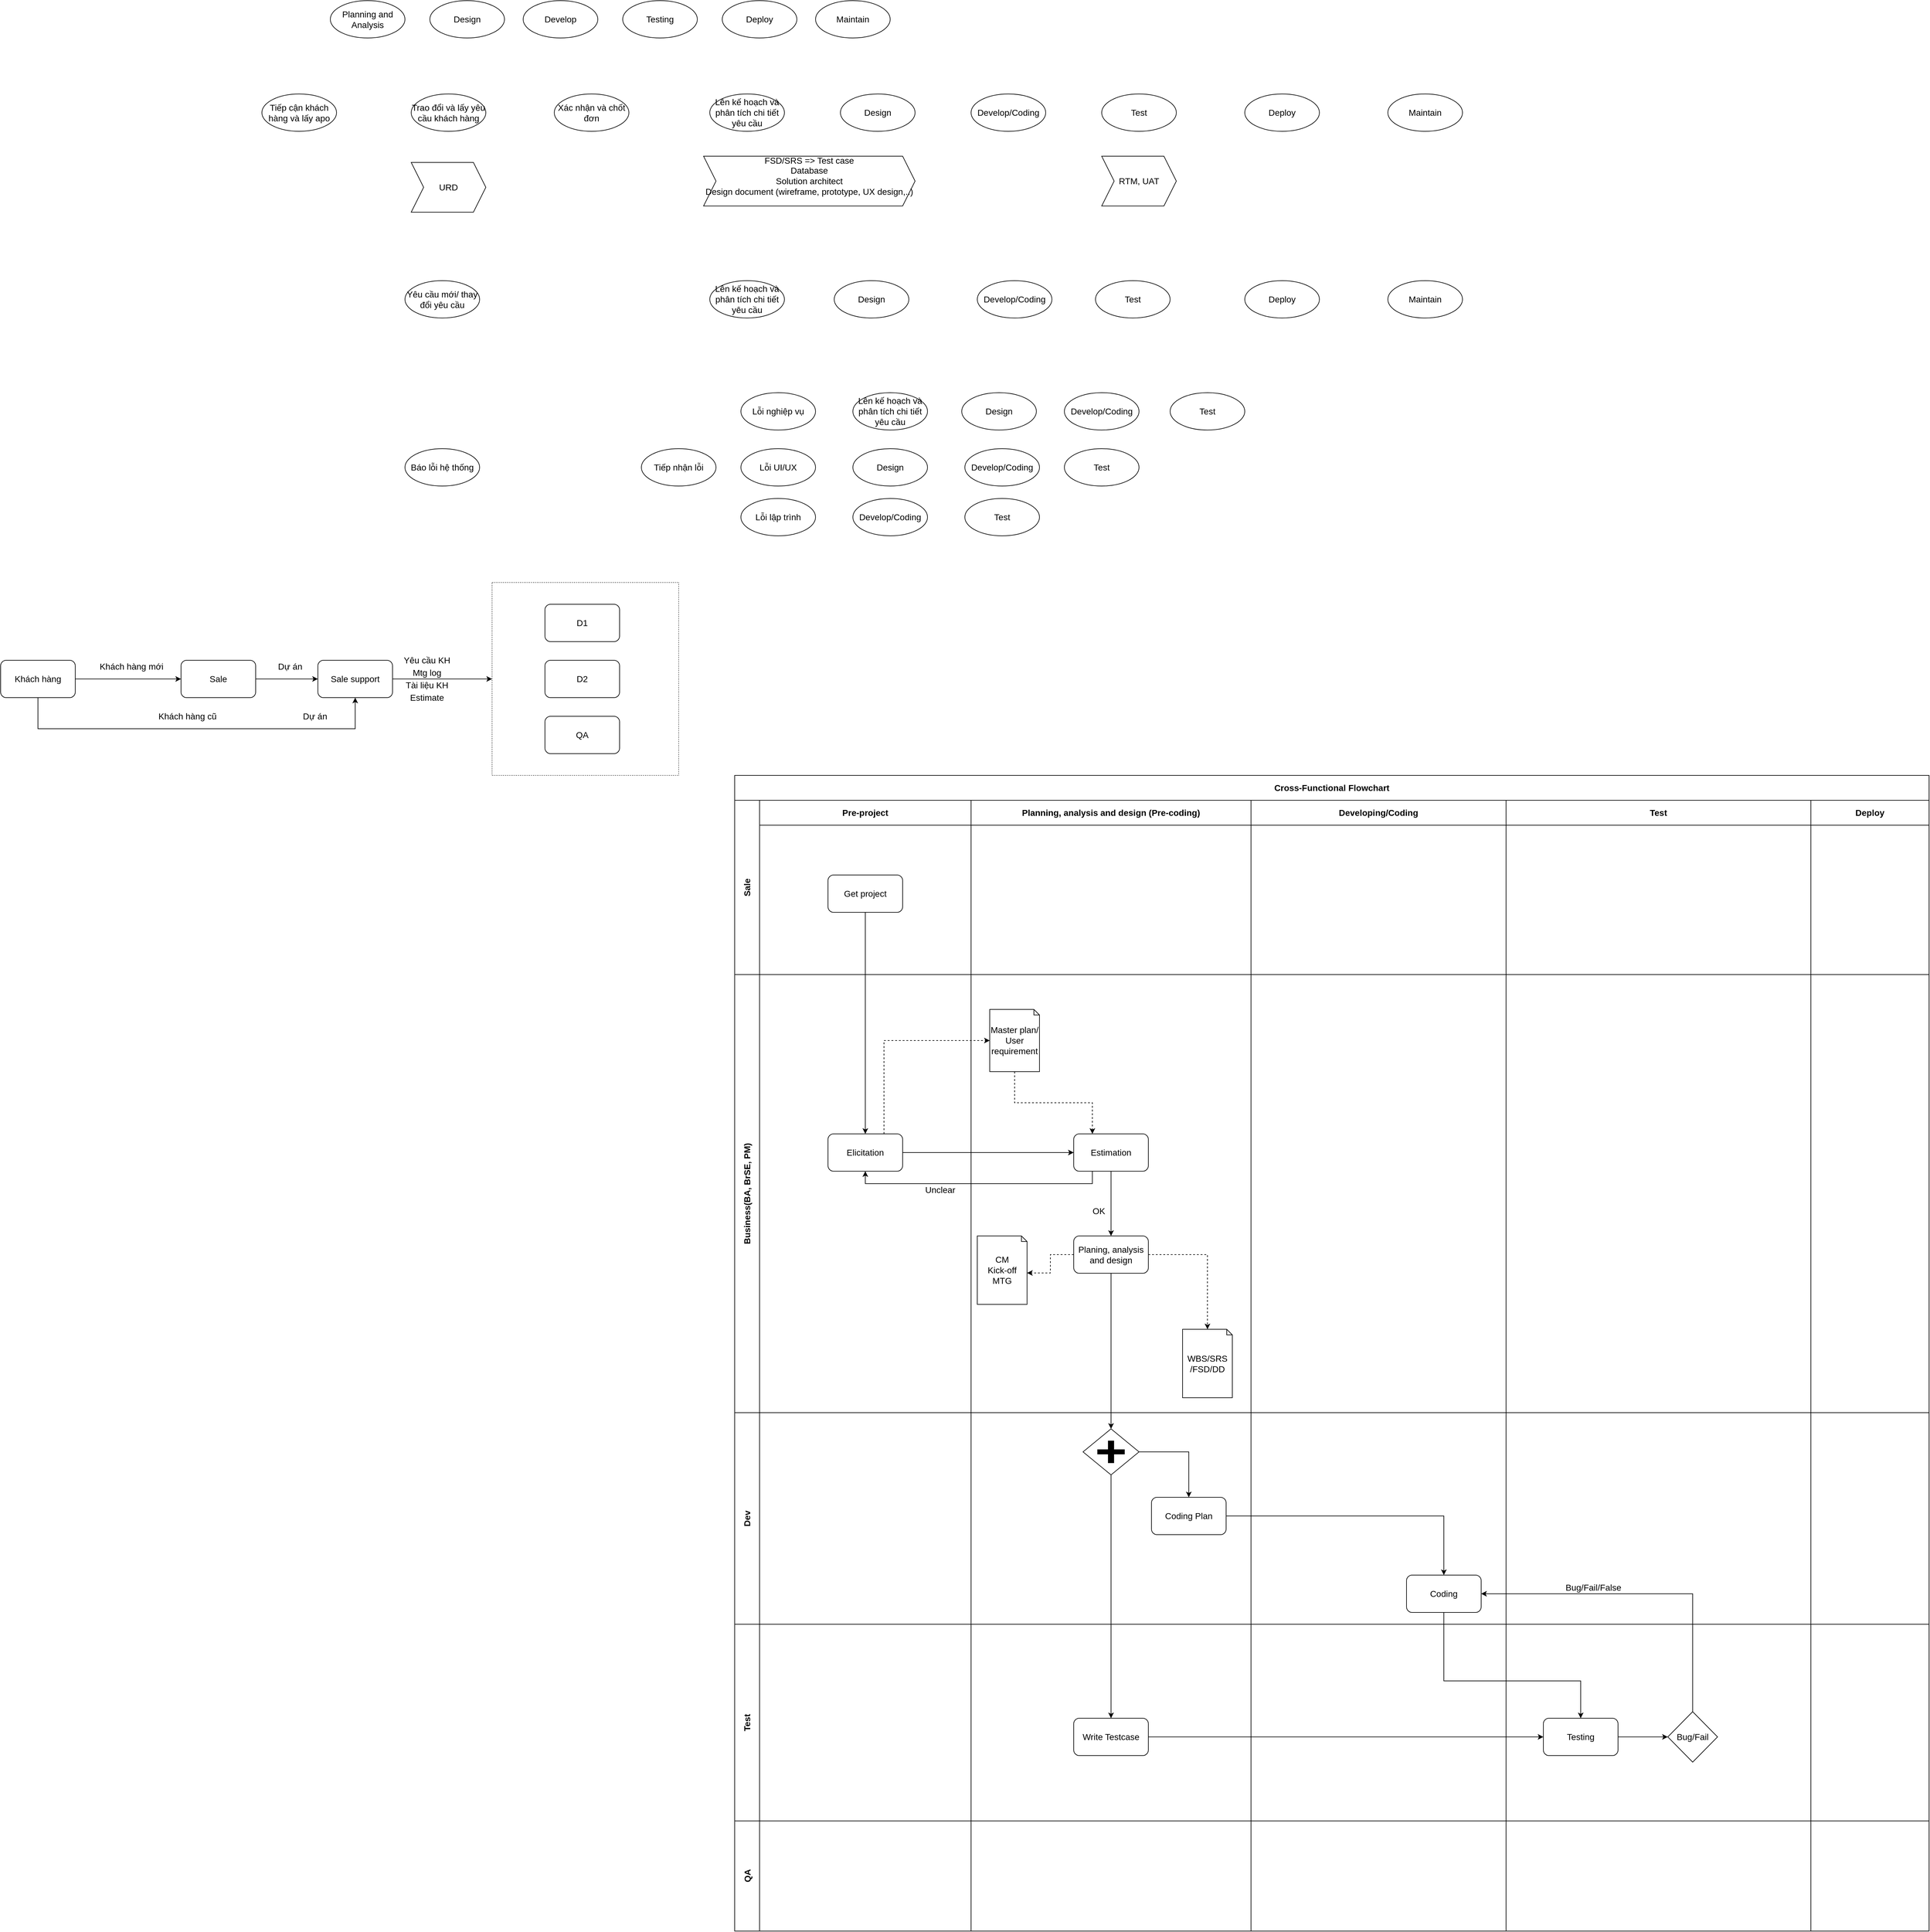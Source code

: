 <mxfile version="14.6.1" type="github">
  <diagram id="8TFS_j_TLSls43iOxlS7" name="Page-1">
    <mxGraphModel dx="2881" dy="1134" grid="1" gridSize="10" guides="1" tooltips="1" connect="1" arrows="1" fold="1" page="1" pageScale="1" pageWidth="850" pageHeight="1100" math="0" shadow="0">
      <root>
        <mxCell id="0" />
        <mxCell id="1" parent="0" />
        <mxCell id="TRFz6pvbhrQaGWIsWs6O-2" value="Planning and Analysis" style="ellipse;whiteSpace=wrap;html=1;fontSize=14;" parent="1" vertex="1">
          <mxGeometry x="140" y="100" width="120" height="60" as="geometry" />
        </mxCell>
        <mxCell id="TRFz6pvbhrQaGWIsWs6O-4" value="Design" style="ellipse;whiteSpace=wrap;html=1;fontSize=14;" parent="1" vertex="1">
          <mxGeometry x="300" y="100" width="120" height="60" as="geometry" />
        </mxCell>
        <mxCell id="TRFz6pvbhrQaGWIsWs6O-5" value="Develop" style="ellipse;whiteSpace=wrap;html=1;fontSize=14;" parent="1" vertex="1">
          <mxGeometry x="450" y="100" width="120" height="60" as="geometry" />
        </mxCell>
        <mxCell id="TRFz6pvbhrQaGWIsWs6O-6" value="Testing" style="ellipse;whiteSpace=wrap;html=1;fontSize=14;" parent="1" vertex="1">
          <mxGeometry x="610" y="100" width="120" height="60" as="geometry" />
        </mxCell>
        <mxCell id="TRFz6pvbhrQaGWIsWs6O-7" value="Deploy" style="ellipse;whiteSpace=wrap;html=1;fontSize=14;" parent="1" vertex="1">
          <mxGeometry x="770" y="100" width="120" height="60" as="geometry" />
        </mxCell>
        <mxCell id="TRFz6pvbhrQaGWIsWs6O-8" value="Maintain" style="ellipse;whiteSpace=wrap;html=1;fontSize=14;" parent="1" vertex="1">
          <mxGeometry x="920" y="100" width="120" height="60" as="geometry" />
        </mxCell>
        <mxCell id="TRFz6pvbhrQaGWIsWs6O-9" value="Tiếp cận khách hàng và lấy apo" style="ellipse;whiteSpace=wrap;html=1;fontSize=14;" parent="1" vertex="1">
          <mxGeometry x="30" y="250" width="120" height="60" as="geometry" />
        </mxCell>
        <mxCell id="TRFz6pvbhrQaGWIsWs6O-10" value="Trao đổi và lấy yêu cầu khách hàng" style="ellipse;whiteSpace=wrap;html=1;fontSize=14;" parent="1" vertex="1">
          <mxGeometry x="270" y="250" width="120" height="60" as="geometry" />
        </mxCell>
        <mxCell id="TRFz6pvbhrQaGWIsWs6O-11" value="URD" style="shape=step;perimeter=stepPerimeter;whiteSpace=wrap;html=1;fixedSize=1;fontSize=14;" parent="1" vertex="1">
          <mxGeometry x="270" y="360" width="120" height="80" as="geometry" />
        </mxCell>
        <mxCell id="TRFz6pvbhrQaGWIsWs6O-12" value="Xác nhận và chốt đơn" style="ellipse;whiteSpace=wrap;html=1;fontSize=14;" parent="1" vertex="1">
          <mxGeometry x="500" y="250" width="120" height="60" as="geometry" />
        </mxCell>
        <mxCell id="TRFz6pvbhrQaGWIsWs6O-14" value="Lên kế hoạch và phân tích chi tiết yêu cầu" style="ellipse;whiteSpace=wrap;html=1;fontSize=14;" parent="1" vertex="1">
          <mxGeometry x="750" y="250" width="120" height="60" as="geometry" />
        </mxCell>
        <mxCell id="TRFz6pvbhrQaGWIsWs6O-15" value="Design" style="ellipse;whiteSpace=wrap;html=1;fontSize=14;" parent="1" vertex="1">
          <mxGeometry x="960" y="250" width="120" height="60" as="geometry" />
        </mxCell>
        <mxCell id="TRFz6pvbhrQaGWIsWs6O-16" value="&lt;span style=&quot;font-size: 14px;&quot;&gt;FSD/SRS =&amp;gt; Test case&lt;br style=&quot;font-size: 14px;&quot;&gt;Database&lt;br style=&quot;font-size: 14px;&quot;&gt;Solution architect&lt;br style=&quot;font-size: 14px;&quot;&gt;Design document (wireframe, prototype, UX design,..)&lt;br style=&quot;font-size: 14px;&quot;&gt;&lt;br style=&quot;font-size: 14px;&quot;&gt;&lt;/span&gt;" style="shape=step;perimeter=stepPerimeter;whiteSpace=wrap;html=1;fixedSize=1;fontSize=14;" parent="1" vertex="1">
          <mxGeometry x="740" y="350" width="340" height="80" as="geometry" />
        </mxCell>
        <mxCell id="TRFz6pvbhrQaGWIsWs6O-17" value="Develop/Coding" style="ellipse;whiteSpace=wrap;html=1;fontSize=14;" parent="1" vertex="1">
          <mxGeometry x="1170" y="250" width="120" height="60" as="geometry" />
        </mxCell>
        <mxCell id="TRFz6pvbhrQaGWIsWs6O-18" value="Test" style="ellipse;whiteSpace=wrap;html=1;fontSize=14;" parent="1" vertex="1">
          <mxGeometry x="1380" y="250" width="120" height="60" as="geometry" />
        </mxCell>
        <mxCell id="TRFz6pvbhrQaGWIsWs6O-20" value="RTM, UAT" style="shape=step;perimeter=stepPerimeter;whiteSpace=wrap;html=1;fixedSize=1;fontSize=14;" parent="1" vertex="1">
          <mxGeometry x="1380" y="350" width="120" height="80" as="geometry" />
        </mxCell>
        <mxCell id="TRFz6pvbhrQaGWIsWs6O-21" value="Deploy" style="ellipse;whiteSpace=wrap;html=1;fontSize=14;" parent="1" vertex="1">
          <mxGeometry x="1610" y="250" width="120" height="60" as="geometry" />
        </mxCell>
        <mxCell id="TRFz6pvbhrQaGWIsWs6O-22" value="Maintain" style="ellipse;whiteSpace=wrap;html=1;fontSize=14;" parent="1" vertex="1">
          <mxGeometry x="1840" y="250" width="120" height="60" as="geometry" />
        </mxCell>
        <mxCell id="TRFz6pvbhrQaGWIsWs6O-23" value="Yêu cầu mới/ thay đổi yêu cầu" style="ellipse;whiteSpace=wrap;html=1;fontSize=14;" parent="1" vertex="1">
          <mxGeometry x="260" y="550" width="120" height="60" as="geometry" />
        </mxCell>
        <mxCell id="TRFz6pvbhrQaGWIsWs6O-24" value="Lên kế hoạch và phân tích chi tiết yêu cầu" style="ellipse;whiteSpace=wrap;html=1;fontSize=14;" parent="1" vertex="1">
          <mxGeometry x="750" y="550" width="120" height="60" as="geometry" />
        </mxCell>
        <mxCell id="TRFz6pvbhrQaGWIsWs6O-26" value="Design" style="ellipse;whiteSpace=wrap;html=1;fontSize=14;" parent="1" vertex="1">
          <mxGeometry x="950" y="550" width="120" height="60" as="geometry" />
        </mxCell>
        <mxCell id="TRFz6pvbhrQaGWIsWs6O-27" value="Develop/Coding" style="ellipse;whiteSpace=wrap;html=1;fontSize=14;" parent="1" vertex="1">
          <mxGeometry x="1180" y="550" width="120" height="60" as="geometry" />
        </mxCell>
        <mxCell id="TRFz6pvbhrQaGWIsWs6O-28" value="Test" style="ellipse;whiteSpace=wrap;html=1;fontSize=14;" parent="1" vertex="1">
          <mxGeometry x="1370" y="550" width="120" height="60" as="geometry" />
        </mxCell>
        <mxCell id="TRFz6pvbhrQaGWIsWs6O-29" value="Deploy" style="ellipse;whiteSpace=wrap;html=1;fontSize=14;" parent="1" vertex="1">
          <mxGeometry x="1610" y="550" width="120" height="60" as="geometry" />
        </mxCell>
        <mxCell id="TRFz6pvbhrQaGWIsWs6O-30" value="Maintain" style="ellipse;whiteSpace=wrap;html=1;fontSize=14;" parent="1" vertex="1">
          <mxGeometry x="1840" y="550" width="120" height="60" as="geometry" />
        </mxCell>
        <mxCell id="TRFz6pvbhrQaGWIsWs6O-31" value="Báo lỗi hệ thống" style="ellipse;whiteSpace=wrap;html=1;fontSize=14;" parent="1" vertex="1">
          <mxGeometry x="260" y="820" width="120" height="60" as="geometry" />
        </mxCell>
        <mxCell id="TRFz6pvbhrQaGWIsWs6O-32" value="Tiếp nhận lỗi" style="ellipse;whiteSpace=wrap;html=1;fontSize=14;" parent="1" vertex="1">
          <mxGeometry x="640" y="820" width="120" height="60" as="geometry" />
        </mxCell>
        <mxCell id="TRFz6pvbhrQaGWIsWs6O-33" value="Lỗi UI/UX" style="ellipse;whiteSpace=wrap;html=1;fontSize=14;" parent="1" vertex="1">
          <mxGeometry x="800" y="820" width="120" height="60" as="geometry" />
        </mxCell>
        <mxCell id="TRFz6pvbhrQaGWIsWs6O-34" value="Lỗi nghiệp vụ" style="ellipse;whiteSpace=wrap;html=1;fontSize=14;" parent="1" vertex="1">
          <mxGeometry x="800" y="730" width="120" height="60" as="geometry" />
        </mxCell>
        <mxCell id="TRFz6pvbhrQaGWIsWs6O-35" value="Develop/Coding" style="ellipse;whiteSpace=wrap;html=1;fontSize=14;" parent="1" vertex="1">
          <mxGeometry x="1160" y="820" width="120" height="60" as="geometry" />
        </mxCell>
        <mxCell id="TRFz6pvbhrQaGWIsWs6O-36" value="Test" style="ellipse;whiteSpace=wrap;html=1;fontSize=14;" parent="1" vertex="1">
          <mxGeometry x="1320" y="820" width="120" height="60" as="geometry" />
        </mxCell>
        <mxCell id="TRFz6pvbhrQaGWIsWs6O-39" value="Lỗi lập trình" style="ellipse;whiteSpace=wrap;html=1;fontSize=14;" parent="1" vertex="1">
          <mxGeometry x="800" y="900" width="120" height="60" as="geometry" />
        </mxCell>
        <mxCell id="TRFz6pvbhrQaGWIsWs6O-40" value="Lên kế hoạch và phân tích chi tiết yêu cầu" style="ellipse;whiteSpace=wrap;html=1;fontSize=14;" parent="1" vertex="1">
          <mxGeometry x="980" y="730" width="120" height="60" as="geometry" />
        </mxCell>
        <mxCell id="TRFz6pvbhrQaGWIsWs6O-41" value="Design" style="ellipse;whiteSpace=wrap;html=1;fontSize=14;" parent="1" vertex="1">
          <mxGeometry x="980" y="820" width="120" height="60" as="geometry" />
        </mxCell>
        <mxCell id="TRFz6pvbhrQaGWIsWs6O-44" value="Design" style="ellipse;whiteSpace=wrap;html=1;fontSize=14;" parent="1" vertex="1">
          <mxGeometry x="1155" y="730" width="120" height="60" as="geometry" />
        </mxCell>
        <mxCell id="TRFz6pvbhrQaGWIsWs6O-45" value="Develop/Coding" style="ellipse;whiteSpace=wrap;html=1;fontSize=14;" parent="1" vertex="1">
          <mxGeometry x="1320" y="730" width="120" height="60" as="geometry" />
        </mxCell>
        <mxCell id="TRFz6pvbhrQaGWIsWs6O-46" value="Test" style="ellipse;whiteSpace=wrap;html=1;fontSize=14;" parent="1" vertex="1">
          <mxGeometry x="1490" y="730" width="120" height="60" as="geometry" />
        </mxCell>
        <mxCell id="TRFz6pvbhrQaGWIsWs6O-47" value="Develop/Coding" style="ellipse;whiteSpace=wrap;html=1;fontSize=14;" parent="1" vertex="1">
          <mxGeometry x="980" y="900" width="120" height="60" as="geometry" />
        </mxCell>
        <mxCell id="TRFz6pvbhrQaGWIsWs6O-48" value="Test" style="ellipse;whiteSpace=wrap;html=1;fontSize=14;" parent="1" vertex="1">
          <mxGeometry x="1160" y="900" width="120" height="60" as="geometry" />
        </mxCell>
        <mxCell id="L1drhOfGT1k_IEQDAH0R-1" value="Cross-Functional Flowchart" style="shape=table;childLayout=tableLayout;rowLines=0;columnLines=0;startSize=40;html=1;whiteSpace=wrap;collapsible=0;recursiveResize=0;expand=0;pointerEvents=0;fontStyle=1;align=center;fontSize=14;" parent="1" vertex="1">
          <mxGeometry x="790" y="1345" width="1920" height="1857" as="geometry" />
        </mxCell>
        <mxCell id="L1drhOfGT1k_IEQDAH0R-2" value="Sale" style="swimlane;horizontal=0;points=[[0,0.5],[1,0.5]];portConstraint=eastwest;startSize=40;html=1;whiteSpace=wrap;collapsible=0;recursiveResize=0;expand=0;pointerEvents=0;fontStyle=1;fontSize=14;" parent="L1drhOfGT1k_IEQDAH0R-1" vertex="1">
          <mxGeometry y="40" width="1920" height="280" as="geometry" />
        </mxCell>
        <mxCell id="L1drhOfGT1k_IEQDAH0R-3" value="Pre-project" style="swimlane;connectable=0;startSize=40;html=1;whiteSpace=wrap;collapsible=0;recursiveResize=0;expand=0;pointerEvents=0;fontSize=14;" parent="L1drhOfGT1k_IEQDAH0R-2" vertex="1">
          <mxGeometry x="40" width="340" height="280" as="geometry" />
        </mxCell>
        <mxCell id="yjoC8Qj8-4mclsil2E_k-154" value="Get project" style="rounded=1;whiteSpace=wrap;html=1;fontSize=14;" vertex="1" parent="L1drhOfGT1k_IEQDAH0R-3">
          <mxGeometry x="110" y="120" width="120" height="60" as="geometry" />
        </mxCell>
        <mxCell id="L1drhOfGT1k_IEQDAH0R-4" value="Planning, analysis and design (Pre-coding)" style="swimlane;connectable=0;startSize=40;html=1;whiteSpace=wrap;collapsible=0;recursiveResize=0;expand=0;pointerEvents=0;fontSize=14;" parent="L1drhOfGT1k_IEQDAH0R-2" vertex="1">
          <mxGeometry x="380" width="450" height="280" as="geometry" />
        </mxCell>
        <mxCell id="L1drhOfGT1k_IEQDAH0R-5" value="Developing/Coding" style="swimlane;connectable=0;startSize=40;html=1;whiteSpace=wrap;collapsible=0;recursiveResize=0;expand=0;pointerEvents=0;fontSize=14;" parent="L1drhOfGT1k_IEQDAH0R-2" vertex="1">
          <mxGeometry x="830" width="410" height="280" as="geometry" />
        </mxCell>
        <mxCell id="yjoC8Qj8-4mclsil2E_k-142" value="Test" style="swimlane;connectable=0;startSize=40;html=1;whiteSpace=wrap;collapsible=0;recursiveResize=0;expand=0;pointerEvents=0;fontSize=14;" vertex="1" parent="L1drhOfGT1k_IEQDAH0R-2">
          <mxGeometry x="1240" width="490" height="280" as="geometry" />
        </mxCell>
        <mxCell id="yjoC8Qj8-4mclsil2E_k-148" value="Deploy" style="swimlane;connectable=0;startSize=40;html=1;whiteSpace=wrap;collapsible=0;recursiveResize=0;expand=0;pointerEvents=0;fontSize=14;" vertex="1" parent="L1drhOfGT1k_IEQDAH0R-2">
          <mxGeometry x="1730" width="190" height="280" as="geometry" />
        </mxCell>
        <mxCell id="L1drhOfGT1k_IEQDAH0R-6" value="Business(BA, BrSE, PM)" style="swimlane;horizontal=0;points=[[0,0.5],[1,0.5]];portConstraint=eastwest;startSize=40;html=1;whiteSpace=wrap;collapsible=0;recursiveResize=0;expand=0;pointerEvents=0;fontSize=14;" parent="L1drhOfGT1k_IEQDAH0R-1" vertex="1">
          <mxGeometry y="320" width="1920" height="704" as="geometry" />
        </mxCell>
        <mxCell id="L1drhOfGT1k_IEQDAH0R-7" value="" style="swimlane;connectable=0;startSize=0;html=1;whiteSpace=wrap;collapsible=0;recursiveResize=0;expand=0;pointerEvents=0;fontSize=14;" parent="L1drhOfGT1k_IEQDAH0R-6" vertex="1">
          <mxGeometry x="40" width="340" height="704" as="geometry" />
        </mxCell>
        <mxCell id="yjoC8Qj8-4mclsil2E_k-155" value="Elicitation" style="rounded=1;whiteSpace=wrap;html=1;fontSize=14;" vertex="1" parent="L1drhOfGT1k_IEQDAH0R-7">
          <mxGeometry x="110" y="256" width="120" height="60" as="geometry" />
        </mxCell>
        <mxCell id="yjoC8Qj8-4mclsil2E_k-162" value="Unclear" style="text;html=1;align=center;verticalAlign=middle;resizable=0;points=[];autosize=1;strokeColor=none;fontSize=14;" vertex="1" parent="L1drhOfGT1k_IEQDAH0R-7">
          <mxGeometry x="260" y="336" width="60" height="20" as="geometry" />
        </mxCell>
        <mxCell id="L1drhOfGT1k_IEQDAH0R-8" value="" style="swimlane;connectable=0;startSize=0;html=1;whiteSpace=wrap;collapsible=0;recursiveResize=0;expand=0;pointerEvents=0;fontSize=14;" parent="L1drhOfGT1k_IEQDAH0R-6" vertex="1">
          <mxGeometry x="380" width="450" height="704" as="geometry" />
        </mxCell>
        <mxCell id="yjoC8Qj8-4mclsil2E_k-156" value="Estimation" style="rounded=1;whiteSpace=wrap;html=1;fontSize=14;" vertex="1" parent="L1drhOfGT1k_IEQDAH0R-8">
          <mxGeometry x="165" y="256" width="120" height="60" as="geometry" />
        </mxCell>
        <mxCell id="yjoC8Qj8-4mclsil2E_k-230" style="edgeStyle=orthogonalEdgeStyle;rounded=0;orthogonalLoop=1;jettySize=auto;html=1;exitX=0;exitY=0.5;exitDx=0;exitDy=0;entryX=0;entryY=0;entryDx=80;entryDy=59.5;entryPerimeter=0;dashed=1;fontSize=14;" edge="1" parent="L1drhOfGT1k_IEQDAH0R-8" source="yjoC8Qj8-4mclsil2E_k-157" target="yjoC8Qj8-4mclsil2E_k-229">
          <mxGeometry relative="1" as="geometry" />
        </mxCell>
        <mxCell id="yjoC8Qj8-4mclsil2E_k-157" value="Planing, analysis and design" style="rounded=1;whiteSpace=wrap;html=1;fontSize=14;" vertex="1" parent="L1drhOfGT1k_IEQDAH0R-8">
          <mxGeometry x="165" y="420" width="120" height="60" as="geometry" />
        </mxCell>
        <mxCell id="yjoC8Qj8-4mclsil2E_k-166" value="Master plan/ User requirement" style="shape=note;whiteSpace=wrap;html=1;backgroundOutline=1;darkOpacity=0.05;size=9;fontSize=14;" vertex="1" parent="L1drhOfGT1k_IEQDAH0R-8">
          <mxGeometry x="30" y="56" width="80" height="100" as="geometry" />
        </mxCell>
        <mxCell id="yjoC8Qj8-4mclsil2E_k-158" style="edgeStyle=orthogonalEdgeStyle;rounded=0;orthogonalLoop=1;jettySize=auto;html=1;fontSize=14;" edge="1" parent="L1drhOfGT1k_IEQDAH0R-8" source="yjoC8Qj8-4mclsil2E_k-156" target="yjoC8Qj8-4mclsil2E_k-157">
          <mxGeometry x="1360" y="1740" as="geometry" />
        </mxCell>
        <mxCell id="yjoC8Qj8-4mclsil2E_k-159" value="OK" style="text;html=1;align=center;verticalAlign=middle;resizable=0;points=[];autosize=1;strokeColor=none;fontSize=14;" vertex="1" parent="L1drhOfGT1k_IEQDAH0R-8">
          <mxGeometry x="185" y="370" width="40" height="20" as="geometry" />
        </mxCell>
        <mxCell id="yjoC8Qj8-4mclsil2E_k-175" style="edgeStyle=orthogonalEdgeStyle;rounded=0;orthogonalLoop=1;jettySize=auto;html=1;exitX=0.5;exitY=1;exitDx=0;exitDy=0;exitPerimeter=0;dashed=1;entryX=0.25;entryY=0;entryDx=0;entryDy=0;fontSize=14;" edge="1" parent="L1drhOfGT1k_IEQDAH0R-8" source="yjoC8Qj8-4mclsil2E_k-166" target="yjoC8Qj8-4mclsil2E_k-156">
          <mxGeometry relative="1" as="geometry">
            <mxPoint x="71" y="290" as="targetPoint" />
          </mxGeometry>
        </mxCell>
        <mxCell id="yjoC8Qj8-4mclsil2E_k-177" value="WBS/SRS&lt;br style=&quot;font-size: 14px;&quot;&gt;/FSD/DD" style="shape=note;whiteSpace=wrap;html=1;backgroundOutline=1;darkOpacity=0.05;size=9;fontSize=14;" vertex="1" parent="L1drhOfGT1k_IEQDAH0R-8">
          <mxGeometry x="340" y="570" width="80" height="110" as="geometry" />
        </mxCell>
        <mxCell id="yjoC8Qj8-4mclsil2E_k-179" style="edgeStyle=orthogonalEdgeStyle;rounded=0;orthogonalLoop=1;jettySize=auto;html=1;exitX=1;exitY=0.5;exitDx=0;exitDy=0;entryX=0.5;entryY=0;entryDx=0;entryDy=0;entryPerimeter=0;dashed=1;fontSize=14;" edge="1" parent="L1drhOfGT1k_IEQDAH0R-8" source="yjoC8Qj8-4mclsil2E_k-157" target="yjoC8Qj8-4mclsil2E_k-177">
          <mxGeometry relative="1" as="geometry" />
        </mxCell>
        <mxCell id="yjoC8Qj8-4mclsil2E_k-229" value="CM&lt;br style=&quot;font-size: 14px;&quot;&gt;Kick-off MTG" style="shape=note;whiteSpace=wrap;html=1;backgroundOutline=1;darkOpacity=0.05;size=9;fontSize=14;" vertex="1" parent="L1drhOfGT1k_IEQDAH0R-8">
          <mxGeometry x="10" y="420" width="80" height="110" as="geometry" />
        </mxCell>
        <mxCell id="L1drhOfGT1k_IEQDAH0R-9" value="" style="swimlane;connectable=0;startSize=0;html=1;whiteSpace=wrap;collapsible=0;recursiveResize=0;expand=0;pointerEvents=0;fontSize=14;" parent="L1drhOfGT1k_IEQDAH0R-6" vertex="1">
          <mxGeometry x="830" width="410" height="704" as="geometry" />
        </mxCell>
        <mxCell id="yjoC8Qj8-4mclsil2E_k-143" style="swimlane;connectable=0;startSize=0;html=1;whiteSpace=wrap;collapsible=0;recursiveResize=0;expand=0;pointerEvents=0;fontSize=14;" vertex="1" parent="L1drhOfGT1k_IEQDAH0R-6">
          <mxGeometry x="1240" width="490" height="704" as="geometry" />
        </mxCell>
        <mxCell id="yjoC8Qj8-4mclsil2E_k-149" style="swimlane;connectable=0;startSize=0;html=1;whiteSpace=wrap;collapsible=0;recursiveResize=0;expand=0;pointerEvents=0;fontSize=14;" vertex="1" parent="L1drhOfGT1k_IEQDAH0R-6">
          <mxGeometry x="1730" width="190" height="704" as="geometry" />
        </mxCell>
        <mxCell id="yjoC8Qj8-4mclsil2E_k-161" style="edgeStyle=orthogonalEdgeStyle;rounded=0;orthogonalLoop=1;jettySize=auto;html=1;exitX=0.25;exitY=1;exitDx=0;exitDy=0;entryX=0.5;entryY=1;entryDx=0;entryDy=0;fontSize=14;" edge="1" parent="L1drhOfGT1k_IEQDAH0R-6" source="yjoC8Qj8-4mclsil2E_k-156" target="yjoC8Qj8-4mclsil2E_k-155">
          <mxGeometry relative="1" as="geometry">
            <Array as="points">
              <mxPoint x="575" y="336" />
              <mxPoint x="210" y="336" />
            </Array>
          </mxGeometry>
        </mxCell>
        <mxCell id="yjoC8Qj8-4mclsil2E_k-163" style="edgeStyle=orthogonalEdgeStyle;rounded=0;orthogonalLoop=1;jettySize=auto;html=1;entryX=0;entryY=0.5;entryDx=0;entryDy=0;fontSize=14;" edge="1" parent="L1drhOfGT1k_IEQDAH0R-6" source="yjoC8Qj8-4mclsil2E_k-155" target="yjoC8Qj8-4mclsil2E_k-156">
          <mxGeometry relative="1" as="geometry" />
        </mxCell>
        <mxCell id="yjoC8Qj8-4mclsil2E_k-176" style="edgeStyle=orthogonalEdgeStyle;rounded=0;orthogonalLoop=1;jettySize=auto;html=1;exitX=0.75;exitY=0;exitDx=0;exitDy=0;entryX=0;entryY=0.5;entryDx=0;entryDy=0;entryPerimeter=0;dashed=1;fontSize=14;" edge="1" parent="L1drhOfGT1k_IEQDAH0R-6" source="yjoC8Qj8-4mclsil2E_k-155" target="yjoC8Qj8-4mclsil2E_k-166">
          <mxGeometry relative="1" as="geometry" />
        </mxCell>
        <mxCell id="yjoC8Qj8-4mclsil2E_k-24" value="Dev" style="swimlane;horizontal=0;points=[[0,0.5],[1,0.5]];portConstraint=eastwest;startSize=40;html=1;whiteSpace=wrap;collapsible=0;recursiveResize=0;expand=0;pointerEvents=0;fontSize=14;" vertex="1" parent="L1drhOfGT1k_IEQDAH0R-1">
          <mxGeometry y="1024" width="1920" height="340" as="geometry" />
        </mxCell>
        <mxCell id="yjoC8Qj8-4mclsil2E_k-25" value="" style="swimlane;connectable=0;startSize=0;html=1;whiteSpace=wrap;collapsible=0;recursiveResize=0;expand=0;pointerEvents=0;fontSize=14;" vertex="1" parent="yjoC8Qj8-4mclsil2E_k-24">
          <mxGeometry x="40" width="340" height="340" as="geometry" />
        </mxCell>
        <mxCell id="yjoC8Qj8-4mclsil2E_k-26" value="" style="swimlane;connectable=0;startSize=0;html=1;whiteSpace=wrap;collapsible=0;recursiveResize=0;expand=0;pointerEvents=0;fontSize=14;" vertex="1" parent="yjoC8Qj8-4mclsil2E_k-24">
          <mxGeometry x="380" width="450" height="340" as="geometry" />
        </mxCell>
        <mxCell id="yjoC8Qj8-4mclsil2E_k-234" value="Coding Plan" style="rounded=1;whiteSpace=wrap;html=1;fontSize=14;" vertex="1" parent="yjoC8Qj8-4mclsil2E_k-26">
          <mxGeometry x="290" y="136" width="120" height="60" as="geometry" />
        </mxCell>
        <mxCell id="yjoC8Qj8-4mclsil2E_k-246" style="edgeStyle=orthogonalEdgeStyle;rounded=0;orthogonalLoop=1;jettySize=auto;html=1;exitX=1;exitY=0.5;exitDx=0;exitDy=0;entryX=0.5;entryY=0;entryDx=0;entryDy=0;fontSize=14;" edge="1" parent="yjoC8Qj8-4mclsil2E_k-26" source="yjoC8Qj8-4mclsil2E_k-243" target="yjoC8Qj8-4mclsil2E_k-234">
          <mxGeometry relative="1" as="geometry" />
        </mxCell>
        <mxCell id="yjoC8Qj8-4mclsil2E_k-243" value="" style="shape=mxgraph.bpmn.shape;html=1;verticalLabelPosition=bottom;labelBackgroundColor=#ffffff;verticalAlign=top;align=center;perimeter=rhombusPerimeter;background=gateway;outlineConnect=0;outline=none;symbol=parallelGw;fontSize=14;" vertex="1" parent="yjoC8Qj8-4mclsil2E_k-26">
          <mxGeometry x="180" y="26" width="90" height="74" as="geometry" />
        </mxCell>
        <mxCell id="yjoC8Qj8-4mclsil2E_k-27" value="" style="swimlane;connectable=0;startSize=0;html=1;whiteSpace=wrap;collapsible=0;recursiveResize=0;expand=0;pointerEvents=0;fontSize=14;" vertex="1" parent="yjoC8Qj8-4mclsil2E_k-24">
          <mxGeometry x="830" width="410" height="340" as="geometry" />
        </mxCell>
        <mxCell id="yjoC8Qj8-4mclsil2E_k-248" value="Coding" style="rounded=1;whiteSpace=wrap;html=1;fontSize=14;" vertex="1" parent="yjoC8Qj8-4mclsil2E_k-27">
          <mxGeometry x="250" y="261" width="120" height="60" as="geometry" />
        </mxCell>
        <mxCell id="yjoC8Qj8-4mclsil2E_k-145" style="swimlane;connectable=0;startSize=0;html=1;whiteSpace=wrap;collapsible=0;recursiveResize=0;expand=0;pointerEvents=0;fontSize=14;" vertex="1" parent="yjoC8Qj8-4mclsil2E_k-24">
          <mxGeometry x="1240" width="490" height="340" as="geometry" />
        </mxCell>
        <mxCell id="yjoC8Qj8-4mclsil2E_k-257" value="Bug/Fail/False" style="text;html=1;align=center;verticalAlign=middle;resizable=0;points=[];autosize=1;strokeColor=none;fontSize=14;" vertex="1" parent="yjoC8Qj8-4mclsil2E_k-145">
          <mxGeometry x="90" y="271" width="100" height="20" as="geometry" />
        </mxCell>
        <mxCell id="yjoC8Qj8-4mclsil2E_k-151" style="swimlane;connectable=0;startSize=0;html=1;whiteSpace=wrap;collapsible=0;recursiveResize=0;expand=0;pointerEvents=0;fontSize=14;" vertex="1" parent="yjoC8Qj8-4mclsil2E_k-24">
          <mxGeometry x="1730" width="190" height="340" as="geometry" />
        </mxCell>
        <mxCell id="yjoC8Qj8-4mclsil2E_k-249" style="edgeStyle=orthogonalEdgeStyle;rounded=0;orthogonalLoop=1;jettySize=auto;html=1;exitX=1;exitY=0.5;exitDx=0;exitDy=0;fontSize=14;" edge="1" parent="yjoC8Qj8-4mclsil2E_k-24" source="yjoC8Qj8-4mclsil2E_k-234" target="yjoC8Qj8-4mclsil2E_k-248">
          <mxGeometry relative="1" as="geometry" />
        </mxCell>
        <mxCell id="yjoC8Qj8-4mclsil2E_k-28" value="Test" style="swimlane;horizontal=0;points=[[0,0.5],[1,0.5]];portConstraint=eastwest;startSize=40;html=1;whiteSpace=wrap;collapsible=0;recursiveResize=0;expand=0;pointerEvents=0;fontSize=14;" vertex="1" parent="L1drhOfGT1k_IEQDAH0R-1">
          <mxGeometry y="1364" width="1920" height="316" as="geometry" />
        </mxCell>
        <mxCell id="yjoC8Qj8-4mclsil2E_k-29" value="" style="swimlane;connectable=0;startSize=0;html=1;whiteSpace=wrap;collapsible=0;recursiveResize=0;expand=0;pointerEvents=0;fontSize=14;" vertex="1" parent="yjoC8Qj8-4mclsil2E_k-28">
          <mxGeometry x="40" width="340" height="316" as="geometry" />
        </mxCell>
        <mxCell id="yjoC8Qj8-4mclsil2E_k-30" value="" style="swimlane;connectable=0;startSize=0;html=1;whiteSpace=wrap;collapsible=0;recursiveResize=0;expand=0;pointerEvents=0;fontSize=14;" vertex="1" parent="yjoC8Qj8-4mclsil2E_k-28">
          <mxGeometry x="380" width="450" height="316" as="geometry" />
        </mxCell>
        <mxCell id="yjoC8Qj8-4mclsil2E_k-232" value="Write Testcase" style="rounded=1;whiteSpace=wrap;html=1;fontSize=14;" vertex="1" parent="yjoC8Qj8-4mclsil2E_k-30">
          <mxGeometry x="165" y="151" width="120" height="60" as="geometry" />
        </mxCell>
        <mxCell id="yjoC8Qj8-4mclsil2E_k-31" value="" style="swimlane;connectable=0;startSize=0;html=1;whiteSpace=wrap;collapsible=0;recursiveResize=0;expand=0;pointerEvents=0;fontSize=14;" vertex="1" parent="yjoC8Qj8-4mclsil2E_k-28">
          <mxGeometry x="830" width="410" height="316" as="geometry" />
        </mxCell>
        <mxCell id="yjoC8Qj8-4mclsil2E_k-146" style="swimlane;connectable=0;startSize=0;html=1;whiteSpace=wrap;collapsible=0;recursiveResize=0;expand=0;pointerEvents=0;fontSize=14;" vertex="1" parent="yjoC8Qj8-4mclsil2E_k-28">
          <mxGeometry x="1240" width="490" height="316" as="geometry" />
        </mxCell>
        <mxCell id="yjoC8Qj8-4mclsil2E_k-254" style="edgeStyle=orthogonalEdgeStyle;rounded=0;orthogonalLoop=1;jettySize=auto;html=1;exitX=1;exitY=0.5;exitDx=0;exitDy=0;entryX=0;entryY=0.5;entryDx=0;entryDy=0;fontSize=14;" edge="1" parent="yjoC8Qj8-4mclsil2E_k-146" source="yjoC8Qj8-4mclsil2E_k-250" target="yjoC8Qj8-4mclsil2E_k-253">
          <mxGeometry relative="1" as="geometry" />
        </mxCell>
        <mxCell id="yjoC8Qj8-4mclsil2E_k-250" value="Testing" style="rounded=1;whiteSpace=wrap;html=1;fontSize=14;" vertex="1" parent="yjoC8Qj8-4mclsil2E_k-146">
          <mxGeometry x="60" y="151" width="120" height="60" as="geometry" />
        </mxCell>
        <mxCell id="yjoC8Qj8-4mclsil2E_k-253" value="Bug/Fail" style="rhombus;whiteSpace=wrap;html=1;fontSize=14;" vertex="1" parent="yjoC8Qj8-4mclsil2E_k-146">
          <mxGeometry x="260" y="140.5" width="80" height="81" as="geometry" />
        </mxCell>
        <mxCell id="yjoC8Qj8-4mclsil2E_k-152" style="swimlane;connectable=0;startSize=0;html=1;whiteSpace=wrap;collapsible=0;recursiveResize=0;expand=0;pointerEvents=0;fontSize=14;" vertex="1" parent="yjoC8Qj8-4mclsil2E_k-28">
          <mxGeometry x="1730" width="190" height="316" as="geometry" />
        </mxCell>
        <mxCell id="yjoC8Qj8-4mclsil2E_k-251" style="edgeStyle=orthogonalEdgeStyle;rounded=0;orthogonalLoop=1;jettySize=auto;html=1;exitX=1;exitY=0.5;exitDx=0;exitDy=0;entryX=0;entryY=0.5;entryDx=0;entryDy=0;fontSize=14;" edge="1" parent="yjoC8Qj8-4mclsil2E_k-28" source="yjoC8Qj8-4mclsil2E_k-232" target="yjoC8Qj8-4mclsil2E_k-250">
          <mxGeometry relative="1" as="geometry" />
        </mxCell>
        <mxCell id="yjoC8Qj8-4mclsil2E_k-32" value="QA" style="swimlane;horizontal=0;points=[[0,0.5],[1,0.5]];portConstraint=eastwest;startSize=40;html=1;whiteSpace=wrap;collapsible=0;recursiveResize=0;expand=0;pointerEvents=0;fontSize=14;" vertex="1" parent="L1drhOfGT1k_IEQDAH0R-1">
          <mxGeometry y="1680" width="1920" height="177" as="geometry" />
        </mxCell>
        <mxCell id="yjoC8Qj8-4mclsil2E_k-33" value="" style="swimlane;connectable=0;startSize=0;html=1;whiteSpace=wrap;collapsible=0;recursiveResize=0;expand=0;pointerEvents=0;fontSize=14;" vertex="1" parent="yjoC8Qj8-4mclsil2E_k-32">
          <mxGeometry x="40" width="340" height="177" as="geometry" />
        </mxCell>
        <mxCell id="yjoC8Qj8-4mclsil2E_k-34" value="" style="swimlane;connectable=0;startSize=0;html=1;whiteSpace=wrap;collapsible=0;recursiveResize=0;expand=0;pointerEvents=0;fontSize=14;" vertex="1" parent="yjoC8Qj8-4mclsil2E_k-32">
          <mxGeometry x="380" width="450" height="177" as="geometry" />
        </mxCell>
        <mxCell id="yjoC8Qj8-4mclsil2E_k-35" value="" style="swimlane;connectable=0;startSize=0;html=1;whiteSpace=wrap;collapsible=0;recursiveResize=0;expand=0;pointerEvents=0;fontSize=14;" vertex="1" parent="yjoC8Qj8-4mclsil2E_k-32">
          <mxGeometry x="830" width="410" height="177" as="geometry" />
        </mxCell>
        <mxCell id="yjoC8Qj8-4mclsil2E_k-147" style="swimlane;connectable=0;startSize=0;html=1;whiteSpace=wrap;collapsible=0;recursiveResize=0;expand=0;pointerEvents=0;fontSize=14;" vertex="1" parent="yjoC8Qj8-4mclsil2E_k-32">
          <mxGeometry x="1240" width="490" height="177" as="geometry" />
        </mxCell>
        <mxCell id="yjoC8Qj8-4mclsil2E_k-153" style="swimlane;connectable=0;startSize=0;html=1;whiteSpace=wrap;collapsible=0;recursiveResize=0;expand=0;pointerEvents=0;fontSize=14;" vertex="1" parent="yjoC8Qj8-4mclsil2E_k-32">
          <mxGeometry x="1730" width="190" height="177" as="geometry" />
        </mxCell>
        <mxCell id="yjoC8Qj8-4mclsil2E_k-165" style="edgeStyle=orthogonalEdgeStyle;rounded=0;orthogonalLoop=1;jettySize=auto;html=1;entryX=0.5;entryY=0;entryDx=0;entryDy=0;fontSize=14;" edge="1" parent="L1drhOfGT1k_IEQDAH0R-1" source="yjoC8Qj8-4mclsil2E_k-154" target="yjoC8Qj8-4mclsil2E_k-155">
          <mxGeometry relative="1" as="geometry" />
        </mxCell>
        <mxCell id="yjoC8Qj8-4mclsil2E_k-244" style="edgeStyle=orthogonalEdgeStyle;rounded=0;orthogonalLoop=1;jettySize=auto;html=1;exitX=0.5;exitY=1;exitDx=0;exitDy=0;entryX=0.5;entryY=0;entryDx=0;entryDy=0;fontSize=14;" edge="1" parent="L1drhOfGT1k_IEQDAH0R-1" source="yjoC8Qj8-4mclsil2E_k-157" target="yjoC8Qj8-4mclsil2E_k-243">
          <mxGeometry relative="1" as="geometry" />
        </mxCell>
        <mxCell id="yjoC8Qj8-4mclsil2E_k-247" style="edgeStyle=orthogonalEdgeStyle;rounded=0;orthogonalLoop=1;jettySize=auto;html=1;exitX=0.5;exitY=1;exitDx=0;exitDy=0;fontSize=14;" edge="1" parent="L1drhOfGT1k_IEQDAH0R-1" source="yjoC8Qj8-4mclsil2E_k-243" target="yjoC8Qj8-4mclsil2E_k-232">
          <mxGeometry relative="1" as="geometry" />
        </mxCell>
        <mxCell id="yjoC8Qj8-4mclsil2E_k-252" style="edgeStyle=orthogonalEdgeStyle;rounded=0;orthogonalLoop=1;jettySize=auto;html=1;exitX=0.5;exitY=1;exitDx=0;exitDy=0;entryX=0.5;entryY=0;entryDx=0;entryDy=0;fontSize=14;" edge="1" parent="L1drhOfGT1k_IEQDAH0R-1" source="yjoC8Qj8-4mclsil2E_k-248" target="yjoC8Qj8-4mclsil2E_k-250">
          <mxGeometry relative="1" as="geometry">
            <Array as="points">
              <mxPoint x="1140" y="1455" />
              <mxPoint x="1360" y="1455" />
            </Array>
          </mxGeometry>
        </mxCell>
        <mxCell id="yjoC8Qj8-4mclsil2E_k-256" style="edgeStyle=orthogonalEdgeStyle;rounded=0;orthogonalLoop=1;jettySize=auto;html=1;exitX=0.5;exitY=0;exitDx=0;exitDy=0;entryX=1;entryY=0.5;entryDx=0;entryDy=0;fontSize=14;" edge="1" parent="L1drhOfGT1k_IEQDAH0R-1" source="yjoC8Qj8-4mclsil2E_k-253" target="yjoC8Qj8-4mclsil2E_k-248">
          <mxGeometry relative="1" as="geometry" />
        </mxCell>
        <mxCell id="L1drhOfGT1k_IEQDAH0R-17" style="edgeStyle=orthogonalEdgeStyle;rounded=0;orthogonalLoop=1;jettySize=auto;html=1;exitX=1;exitY=0.5;exitDx=0;exitDy=0;fontSize=14;" parent="1" source="L1drhOfGT1k_IEQDAH0R-14" target="L1drhOfGT1k_IEQDAH0R-15" edge="1">
          <mxGeometry relative="1" as="geometry" />
        </mxCell>
        <mxCell id="L1drhOfGT1k_IEQDAH0R-19" style="edgeStyle=orthogonalEdgeStyle;rounded=0;orthogonalLoop=1;jettySize=auto;html=1;entryX=0.5;entryY=1;entryDx=0;entryDy=0;fontSize=14;" parent="1" source="L1drhOfGT1k_IEQDAH0R-14" target="L1drhOfGT1k_IEQDAH0R-16" edge="1">
          <mxGeometry relative="1" as="geometry">
            <Array as="points">
              <mxPoint x="-330" y="1270" />
              <mxPoint x="180" y="1270" />
            </Array>
          </mxGeometry>
        </mxCell>
        <mxCell id="L1drhOfGT1k_IEQDAH0R-14" value="Khách hàng" style="rounded=1;whiteSpace=wrap;html=1;fontSize=14;" parent="1" vertex="1">
          <mxGeometry x="-390" y="1160" width="120" height="60" as="geometry" />
        </mxCell>
        <mxCell id="yjoC8Qj8-4mclsil2E_k-2" style="edgeStyle=orthogonalEdgeStyle;rounded=0;orthogonalLoop=1;jettySize=auto;html=1;exitX=1;exitY=0.5;exitDx=0;exitDy=0;entryX=0;entryY=0.5;entryDx=0;entryDy=0;fontSize=14;" edge="1" parent="1" source="L1drhOfGT1k_IEQDAH0R-15" target="L1drhOfGT1k_IEQDAH0R-16">
          <mxGeometry relative="1" as="geometry" />
        </mxCell>
        <mxCell id="L1drhOfGT1k_IEQDAH0R-15" value="Sale" style="rounded=1;whiteSpace=wrap;html=1;fontSize=14;" parent="1" vertex="1">
          <mxGeometry x="-100" y="1160" width="120" height="60" as="geometry" />
        </mxCell>
        <mxCell id="yjoC8Qj8-4mclsil2E_k-4" style="edgeStyle=orthogonalEdgeStyle;rounded=0;orthogonalLoop=1;jettySize=auto;html=1;entryX=0;entryY=0.5;entryDx=0;entryDy=0;fontSize=14;" edge="1" parent="1" source="L1drhOfGT1k_IEQDAH0R-16" target="L1drhOfGT1k_IEQDAH0R-24">
          <mxGeometry relative="1" as="geometry" />
        </mxCell>
        <mxCell id="L1drhOfGT1k_IEQDAH0R-16" value="Sale support" style="rounded=1;whiteSpace=wrap;html=1;fontSize=14;" parent="1" vertex="1">
          <mxGeometry x="120" y="1160" width="120" height="60" as="geometry" />
        </mxCell>
        <mxCell id="L1drhOfGT1k_IEQDAH0R-18" value="Khách hàng mới" style="text;html=1;align=center;verticalAlign=middle;resizable=0;points=[];autosize=1;strokeColor=none;fontSize=14;" parent="1" vertex="1">
          <mxGeometry x="-240" y="1160" width="120" height="20" as="geometry" />
        </mxCell>
        <mxCell id="L1drhOfGT1k_IEQDAH0R-20" value="Khách hàng cũ" style="text;html=1;align=center;verticalAlign=middle;resizable=0;points=[];autosize=1;strokeColor=none;fontSize=14;" parent="1" vertex="1">
          <mxGeometry x="-145" y="1240" width="110" height="20" as="geometry" />
        </mxCell>
        <mxCell id="L1drhOfGT1k_IEQDAH0R-25" value="" style="group;fontSize=14;" parent="1" vertex="1" connectable="0">
          <mxGeometry x="400" y="1035" width="300" height="310" as="geometry" />
        </mxCell>
        <mxCell id="L1drhOfGT1k_IEQDAH0R-24" value="" style="rounded=0;whiteSpace=wrap;html=1;fillColor=none;dashed=1;dashPattern=1 2;fontSize=14;" parent="L1drhOfGT1k_IEQDAH0R-25" vertex="1">
          <mxGeometry width="300" height="310" as="geometry" />
        </mxCell>
        <mxCell id="L1drhOfGT1k_IEQDAH0R-21" value="D1" style="rounded=1;whiteSpace=wrap;html=1;fontSize=14;" parent="L1drhOfGT1k_IEQDAH0R-25" vertex="1">
          <mxGeometry x="85" y="35" width="120" height="60" as="geometry" />
        </mxCell>
        <mxCell id="L1drhOfGT1k_IEQDAH0R-22" value="D2" style="rounded=1;whiteSpace=wrap;html=1;fontSize=14;" parent="L1drhOfGT1k_IEQDAH0R-25" vertex="1">
          <mxGeometry x="85" y="125" width="120" height="60" as="geometry" />
        </mxCell>
        <mxCell id="L1drhOfGT1k_IEQDAH0R-23" value="QA" style="rounded=1;whiteSpace=wrap;html=1;fontSize=14;" parent="L1drhOfGT1k_IEQDAH0R-25" vertex="1">
          <mxGeometry x="85" y="215" width="120" height="60" as="geometry" />
        </mxCell>
        <mxCell id="yjoC8Qj8-4mclsil2E_k-1" value="Dự án" style="text;html=1;align=center;verticalAlign=middle;resizable=0;points=[];autosize=1;strokeColor=none;fontSize=14;" vertex="1" parent="1">
          <mxGeometry x="90" y="1240" width="50" height="20" as="geometry" />
        </mxCell>
        <mxCell id="yjoC8Qj8-4mclsil2E_k-3" value="Dự án" style="text;html=1;align=center;verticalAlign=middle;resizable=0;points=[];autosize=1;strokeColor=none;fontSize=14;" vertex="1" parent="1">
          <mxGeometry x="50" y="1160" width="50" height="20" as="geometry" />
        </mxCell>
        <mxCell id="yjoC8Qj8-4mclsil2E_k-5" value="Mtg log" style="text;html=1;align=center;verticalAlign=middle;resizable=0;points=[];autosize=1;strokeColor=none;fontSize=14;" vertex="1" parent="1">
          <mxGeometry x="265" y="1170" width="60" height="20" as="geometry" />
        </mxCell>
        <mxCell id="yjoC8Qj8-4mclsil2E_k-6" value="Tài liệu KH" style="text;html=1;align=center;verticalAlign=middle;resizable=0;points=[];autosize=1;strokeColor=none;fontSize=14;" vertex="1" parent="1">
          <mxGeometry x="255" y="1190" width="80" height="20" as="geometry" />
        </mxCell>
        <mxCell id="yjoC8Qj8-4mclsil2E_k-9" value="Yêu cầu KH" style="text;html=1;align=center;verticalAlign=middle;resizable=0;points=[];autosize=1;strokeColor=none;fontSize=14;" vertex="1" parent="1">
          <mxGeometry x="250" y="1150" width="90" height="20" as="geometry" />
        </mxCell>
        <mxCell id="yjoC8Qj8-4mclsil2E_k-10" value="Estimate" style="text;html=1;align=center;verticalAlign=middle;resizable=0;points=[];autosize=1;strokeColor=none;fontSize=14;" vertex="1" parent="1">
          <mxGeometry x="260" y="1210" width="70" height="20" as="geometry" />
        </mxCell>
      </root>
    </mxGraphModel>
  </diagram>
</mxfile>
